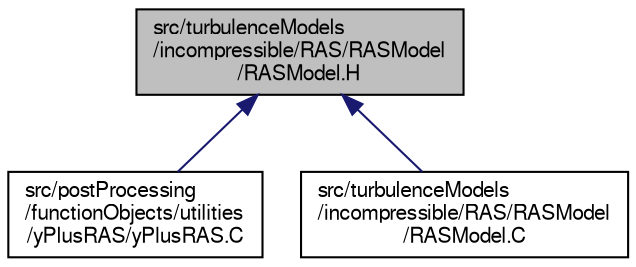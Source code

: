 digraph "src/turbulenceModels/incompressible/RAS/RASModel/RASModel.H"
{
  bgcolor="transparent";
  edge [fontname="FreeSans",fontsize="10",labelfontname="FreeSans",labelfontsize="10"];
  node [fontname="FreeSans",fontsize="10",shape=record];
  Node353 [label="src/turbulenceModels\l/incompressible/RAS/RASModel\l/RASModel.H",height=0.2,width=0.4,color="black", fillcolor="grey75", style="filled", fontcolor="black"];
  Node353 -> Node354 [dir="back",color="midnightblue",fontsize="10",style="solid",fontname="FreeSans"];
  Node354 [label="src/postProcessing\l/functionObjects/utilities\l/yPlusRAS/yPlusRAS.C",height=0.2,width=0.4,color="black",URL="$a39653.html"];
  Node353 -> Node355 [dir="back",color="midnightblue",fontsize="10",style="solid",fontname="FreeSans"];
  Node355 [label="src/turbulenceModels\l/incompressible/RAS/RASModel\l/RASModel.C",height=0.2,width=0.4,color="black",URL="$a40190.html"];
}
